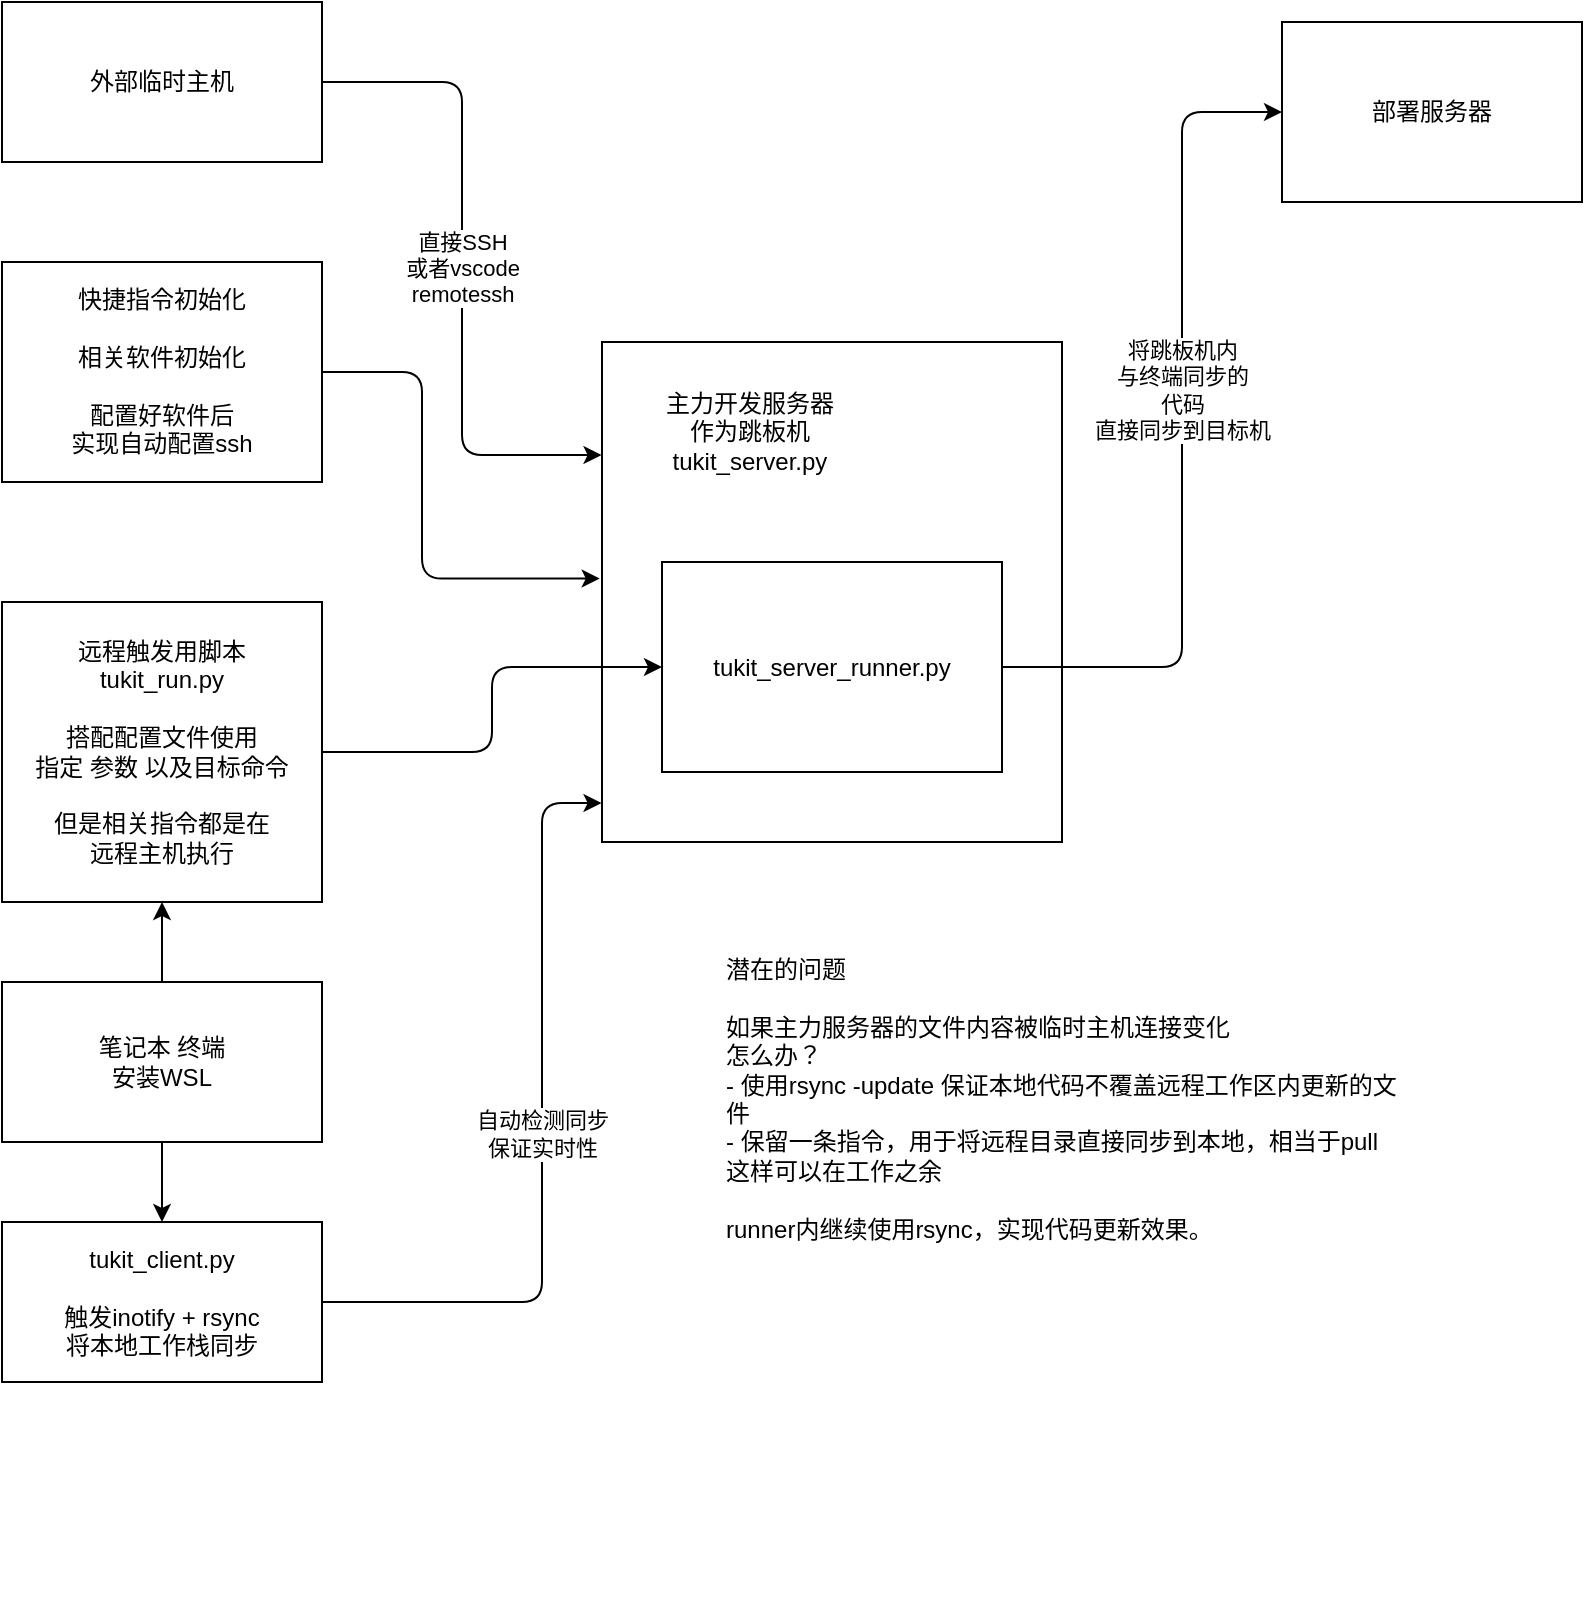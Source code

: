 <mxfile>
    <diagram id="aq6aai_wY9i-jAi8qwnJ" name="第 1 页">
        <mxGraphModel dx="1410" dy="1001" grid="1" gridSize="10" guides="1" tooltips="1" connect="1" arrows="1" fold="1" page="1" pageScale="1" pageWidth="827" pageHeight="1169" math="0" shadow="0">
            <root>
                <mxCell id="0"/>
                <mxCell id="1" parent="0"/>
                <mxCell id="5" value="" style="rounded=0;whiteSpace=wrap;html=1;" vertex="1" parent="1">
                    <mxGeometry x="320" y="190" width="230" height="250" as="geometry"/>
                </mxCell>
                <mxCell id="6" value="主力开发服务器&lt;br&gt;作为跳板机&lt;br&gt;tukit_server.py" style="text;html=1;strokeColor=none;fillColor=none;align=center;verticalAlign=middle;whiteSpace=wrap;rounded=0;" vertex="1" parent="1">
                    <mxGeometry x="336" y="210" width="116" height="50" as="geometry"/>
                </mxCell>
                <mxCell id="10" style="edgeStyle=none;html=1;exitX=0.5;exitY=1;exitDx=0;exitDy=0;entryX=0.5;entryY=0;entryDx=0;entryDy=0;" edge="1" parent="1" source="7" target="9">
                    <mxGeometry relative="1" as="geometry"/>
                </mxCell>
                <mxCell id="17" style="edgeStyle=orthogonalEdgeStyle;html=1;exitX=0.5;exitY=0;exitDx=0;exitDy=0;entryX=0.5;entryY=1;entryDx=0;entryDy=0;" edge="1" parent="1" source="7" target="15">
                    <mxGeometry relative="1" as="geometry"/>
                </mxCell>
                <mxCell id="7" value="笔记本 终端&lt;br&gt;安装WSL" style="rounded=0;whiteSpace=wrap;html=1;" vertex="1" parent="1">
                    <mxGeometry x="20" y="510" width="160" height="80" as="geometry"/>
                </mxCell>
                <mxCell id="12" value="自动检测同步&lt;br&gt;保证实时性" style="edgeStyle=orthogonalEdgeStyle;html=1;exitX=1;exitY=0.5;exitDx=0;exitDy=0;entryX=-0.001;entryY=0.922;entryDx=0;entryDy=0;entryPerimeter=0;" edge="1" parent="1" source="9" target="5">
                    <mxGeometry relative="1" as="geometry">
                        <mxPoint x="310" y="420" as="targetPoint"/>
                        <Array as="points">
                            <mxPoint x="290" y="670"/>
                            <mxPoint x="290" y="421"/>
                        </Array>
                    </mxGeometry>
                </mxCell>
                <mxCell id="9" value="tukit_client.py&lt;br&gt;&lt;br&gt;触发inotify + rsync&lt;br&gt;将本地工作栈同步" style="rounded=0;whiteSpace=wrap;html=1;" vertex="1" parent="1">
                    <mxGeometry x="20" y="630" width="160" height="80" as="geometry"/>
                </mxCell>
                <mxCell id="21" style="edgeStyle=orthogonalEdgeStyle;html=1;exitX=1;exitY=0.5;exitDx=0;exitDy=0;" edge="1" parent="1" source="15" target="24">
                    <mxGeometry relative="1" as="geometry"/>
                </mxCell>
                <mxCell id="15" value="远程触发用脚本&lt;br&gt;tukit_run.py&lt;br&gt;&lt;br&gt;搭配配置文件使用&lt;br&gt;指定 参数 以及目标命令&lt;br&gt;&lt;br&gt;但是相关指令都是在&lt;br&gt;远程主机执行" style="rounded=0;whiteSpace=wrap;html=1;" vertex="1" parent="1">
                    <mxGeometry x="20" y="320" width="160" height="150" as="geometry"/>
                </mxCell>
                <mxCell id="19" value="直接SSH&lt;br&gt;或者vscode&lt;br&gt;remotessh" style="edgeStyle=orthogonalEdgeStyle;html=1;exitX=1;exitY=0.5;exitDx=0;exitDy=0;entryX=-0.001;entryY=0.226;entryDx=0;entryDy=0;entryPerimeter=0;" edge="1" parent="1" source="18" target="5">
                    <mxGeometry relative="1" as="geometry"/>
                </mxCell>
                <mxCell id="18" value="外部临时主机" style="rounded=0;whiteSpace=wrap;html=1;" vertex="1" parent="1">
                    <mxGeometry x="20" y="20" width="160" height="80" as="geometry"/>
                </mxCell>
                <mxCell id="23" style="edgeStyle=orthogonalEdgeStyle;html=1;exitX=1;exitY=0.5;exitDx=0;exitDy=0;entryX=-0.005;entryY=0.473;entryDx=0;entryDy=0;entryPerimeter=0;" edge="1" parent="1" source="22" target="5">
                    <mxGeometry relative="1" as="geometry">
                        <Array as="points">
                            <mxPoint x="230" y="205"/>
                            <mxPoint x="230" y="308"/>
                        </Array>
                    </mxGeometry>
                </mxCell>
                <mxCell id="22" value="快捷指令初始化&lt;br&gt;&lt;br&gt;相关软件初始化&lt;br&gt;&lt;br&gt;配置好软件后&lt;br&gt;实现自动配置ssh" style="rounded=0;whiteSpace=wrap;html=1;" vertex="1" parent="1">
                    <mxGeometry x="20" y="150" width="160" height="110" as="geometry"/>
                </mxCell>
                <mxCell id="27" style="edgeStyle=orthogonalEdgeStyle;html=1;exitX=1;exitY=0.5;exitDx=0;exitDy=0;entryX=0;entryY=0.5;entryDx=0;entryDy=0;" edge="1" parent="1" source="24" target="26">
                    <mxGeometry relative="1" as="geometry">
                        <Array as="points">
                            <mxPoint x="610" y="353"/>
                            <mxPoint x="610" y="75"/>
                        </Array>
                    </mxGeometry>
                </mxCell>
                <mxCell id="28" value="将跳板机内&lt;br&gt;与终端同步的&lt;br&gt;代码&lt;br&gt;直接同步到目标机" style="edgeLabel;html=1;align=center;verticalAlign=middle;resizable=0;points=[];" vertex="1" connectable="0" parent="27">
                    <mxGeometry x="0.096" relative="1" as="geometry">
                        <mxPoint as="offset"/>
                    </mxGeometry>
                </mxCell>
                <mxCell id="24" value="tukit_server_runner.py" style="rounded=0;whiteSpace=wrap;html=1;" vertex="1" parent="1">
                    <mxGeometry x="350" y="300" width="170" height="105" as="geometry"/>
                </mxCell>
                <mxCell id="26" value="部署服务器" style="rounded=0;whiteSpace=wrap;html=1;" vertex="1" parent="1">
                    <mxGeometry x="660" y="30" width="150" height="90" as="geometry"/>
                </mxCell>
                <mxCell id="29" value="潜在的问题&lt;br&gt;&lt;br&gt;如果主力服务器的文件内容被临时主机连接变化&lt;br&gt;怎么办？&lt;br&gt;- 使用rsync -update 保证本地代码不覆盖远程工作区内更新的文件&lt;br&gt;- 保留一条指令，用于将远程目录直接同步到本地，相当于pull&lt;br&gt;这样可以在工作之余&lt;br&gt;&lt;br&gt;runner内继续使用rsync，实现代码更新效果。&lt;br&gt;&lt;br&gt;" style="text;html=1;strokeColor=none;fillColor=none;align=left;verticalAlign=top;whiteSpace=wrap;rounded=0;" vertex="1" parent="1">
                    <mxGeometry x="380" y="490" width="340" height="330" as="geometry"/>
                </mxCell>
            </root>
        </mxGraphModel>
    </diagram>
</mxfile>